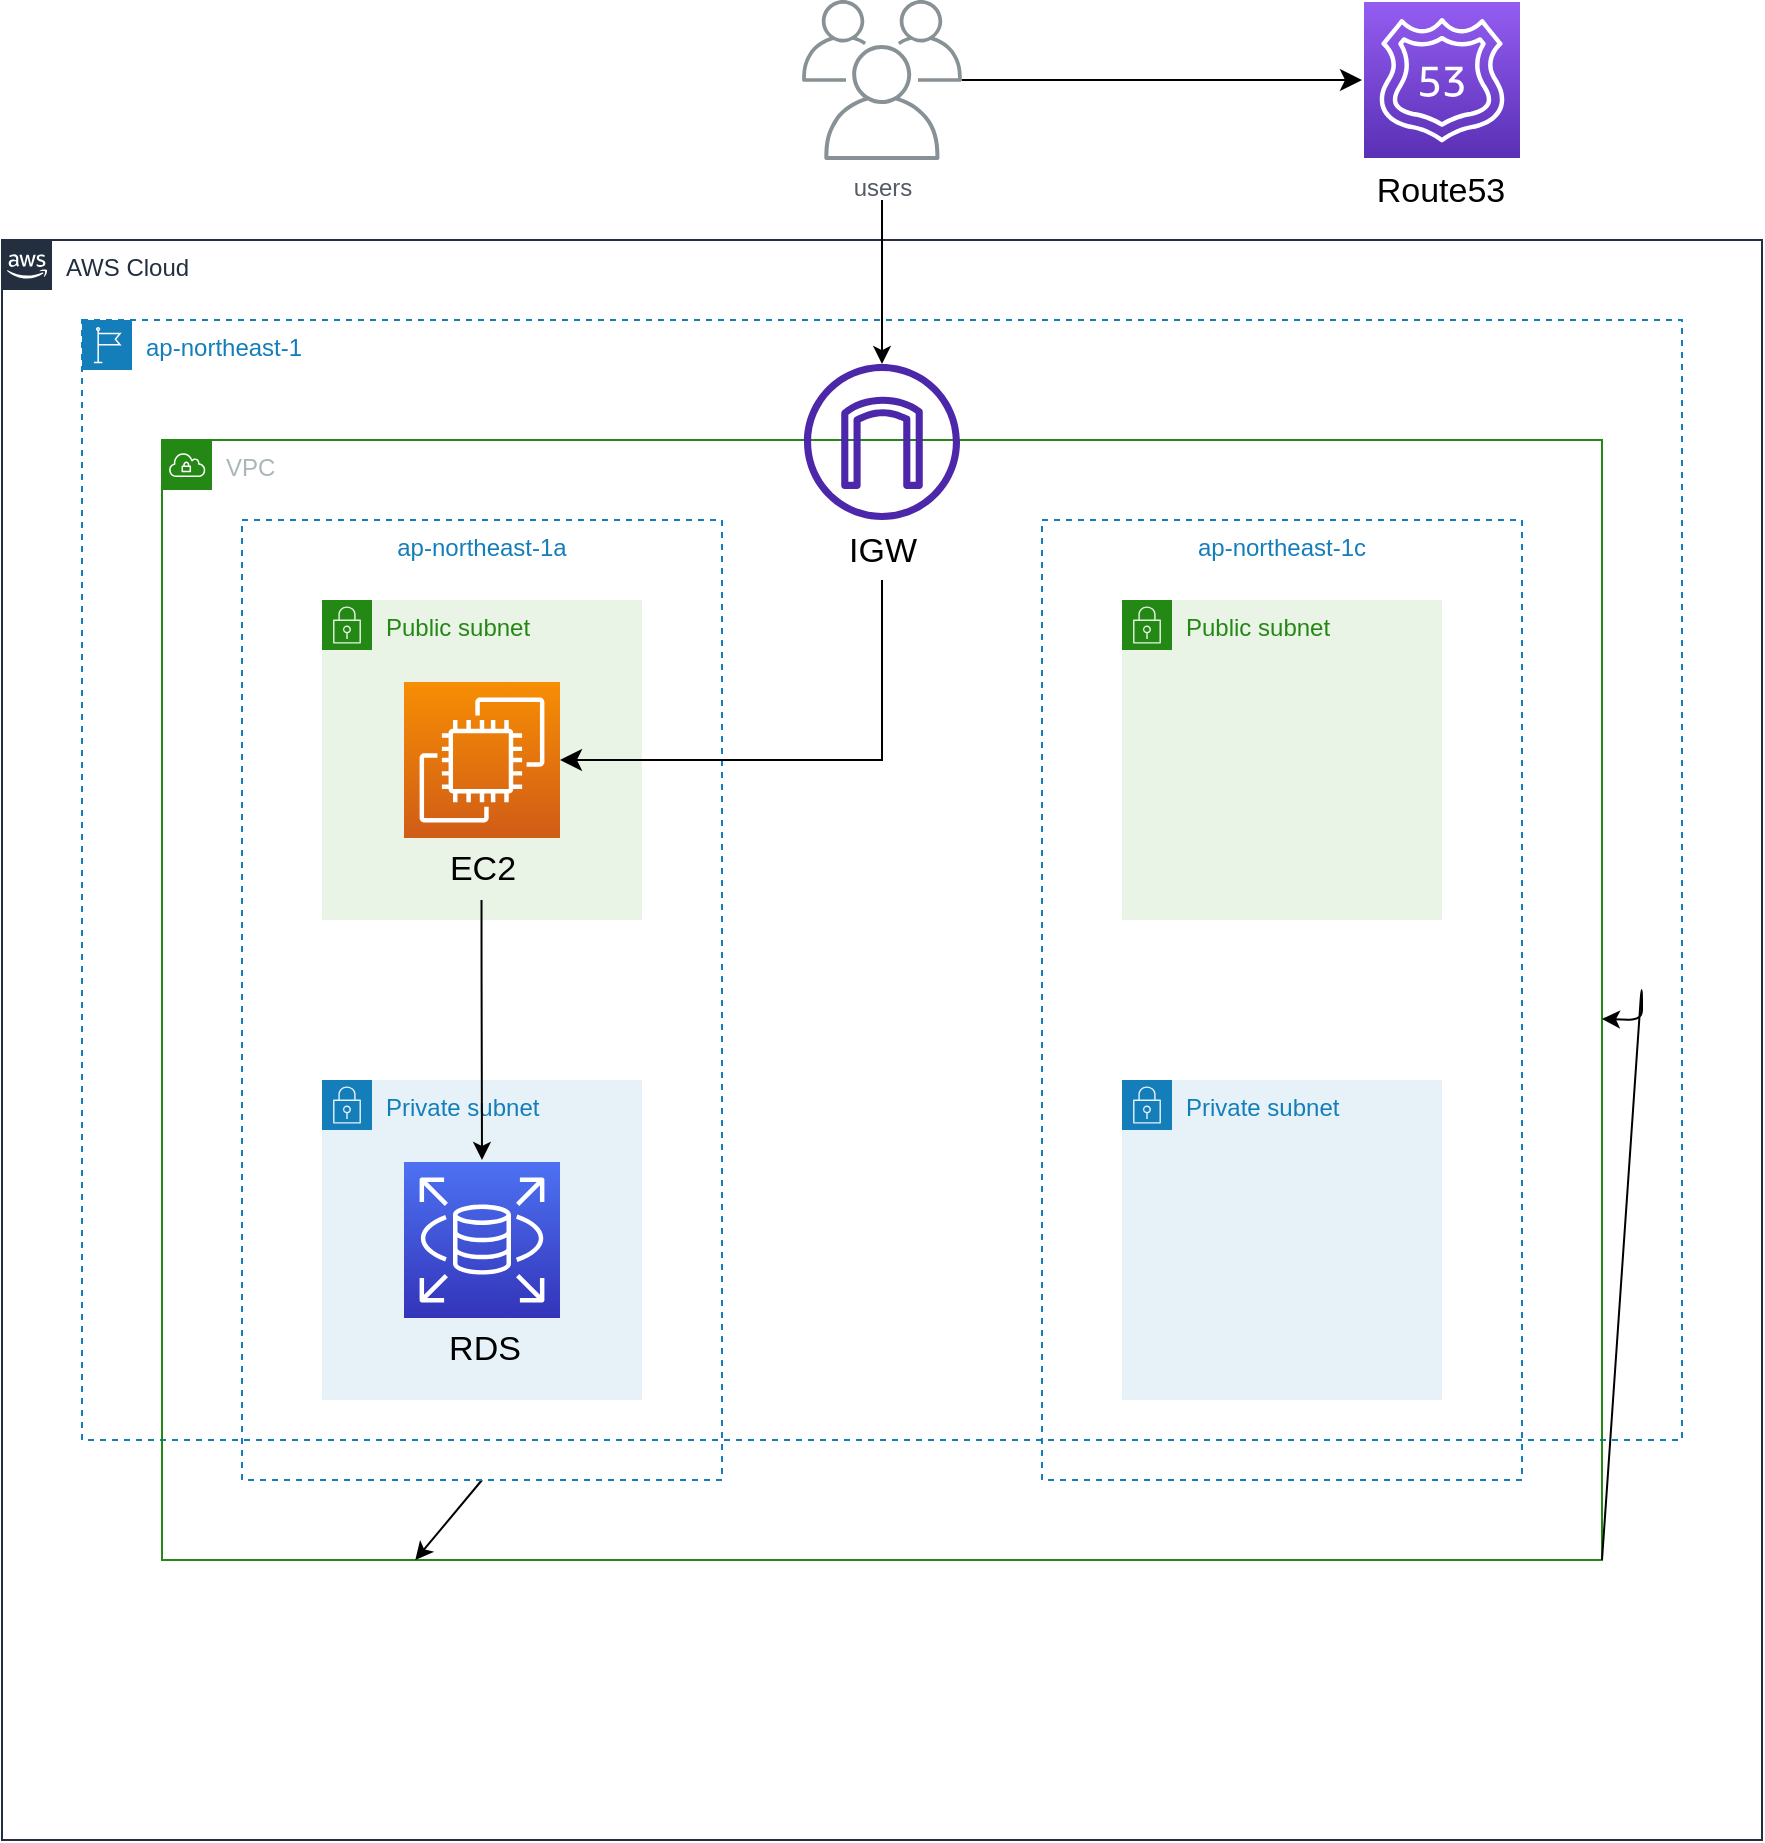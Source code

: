 <mxfile>
    <diagram id="9IZOh4RF9XsAus5lwlHV" name="ページ1">
        <mxGraphModel dx="963" dy="951" grid="1" gridSize="10" guides="1" tooltips="1" connect="1" arrows="1" fold="1" page="0" pageScale="1" pageWidth="827" pageHeight="1169" background="#ffffff" math="0" shadow="0">
            <root>
                <mxCell id="0"/>
                <mxCell id="1" parent="0"/>
                <mxCell id="11" value="AWS Cloud" style="points=[[0,0],[0.25,0],[0.5,0],[0.75,0],[1,0],[1,0.25],[1,0.5],[1,0.75],[1,1],[0.75,1],[0.5,1],[0.25,1],[0,1],[0,0.75],[0,0.5],[0,0.25]];outlineConnect=0;gradientColor=none;html=1;whiteSpace=wrap;fontSize=12;fontStyle=0;container=1;pointerEvents=0;collapsible=0;recursiveResize=0;shape=mxgraph.aws4.group;grIcon=mxgraph.aws4.group_aws_cloud_alt;strokeColor=#232F3E;fillColor=none;verticalAlign=top;align=left;spacingLeft=30;fontColor=#232F3E;dashed=0;" vertex="1" parent="1">
                    <mxGeometry x="200" y="-40" width="880" height="800" as="geometry"/>
                </mxCell>
                <mxCell id="18" value="ap-northeast-1" style="points=[[0,0],[0.25,0],[0.5,0],[0.75,0],[1,0],[1,0.25],[1,0.5],[1,0.75],[1,1],[0.75,1],[0.5,1],[0.25,1],[0,1],[0,0.75],[0,0.5],[0,0.25]];outlineConnect=0;gradientColor=none;html=1;whiteSpace=wrap;fontSize=12;fontStyle=0;container=1;pointerEvents=0;collapsible=0;recursiveResize=0;shape=mxgraph.aws4.group;grIcon=mxgraph.aws4.group_region;strokeColor=#147EBA;fillColor=none;verticalAlign=top;align=left;spacingLeft=30;fontColor=#147EBA;dashed=1;" vertex="1" parent="11">
                    <mxGeometry x="40" y="40" width="800" height="560" as="geometry"/>
                </mxCell>
                <mxCell id="4" value="VPC" style="points=[[0,0],[0.25,0],[0.5,0],[0.75,0],[1,0],[1,0.25],[1,0.5],[1,0.75],[1,1],[0.75,1],[0.5,1],[0.25,1],[0,1],[0,0.75],[0,0.5],[0,0.25]];outlineConnect=0;gradientColor=none;html=1;whiteSpace=wrap;fontSize=12;fontStyle=0;container=1;pointerEvents=0;collapsible=0;recursiveResize=0;shape=mxgraph.aws4.group;grIcon=mxgraph.aws4.group_vpc;strokeColor=#248814;fillColor=none;verticalAlign=top;align=left;spacingLeft=30;fontColor=#AAB7B8;dashed=0;" vertex="1" parent="18">
                    <mxGeometry x="40" y="60" width="720" height="560" as="geometry"/>
                </mxCell>
                <mxCell id="29" style="edgeStyle=none;html=1;exitX=0.5;exitY=1;exitDx=0;exitDy=0;" edge="1" parent="4" source="24" target="4">
                    <mxGeometry relative="1" as="geometry"/>
                </mxCell>
                <mxCell id="24" value="ap-northeast-1a" style="fillColor=none;strokeColor=#147EBA;dashed=1;verticalAlign=top;fontStyle=0;fontColor=#147EBA;align=center;" vertex="1" parent="4">
                    <mxGeometry x="40" y="40" width="240" height="480" as="geometry"/>
                </mxCell>
                <mxCell id="28" value="Private subnet" style="points=[[0,0],[0.25,0],[0.5,0],[0.75,0],[1,0],[1,0.25],[1,0.5],[1,0.75],[1,1],[0.75,1],[0.5,1],[0.25,1],[0,1],[0,0.75],[0,0.5],[0,0.25]];outlineConnect=0;gradientColor=none;html=1;whiteSpace=wrap;fontSize=12;fontStyle=0;container=1;pointerEvents=0;collapsible=0;recursiveResize=0;shape=mxgraph.aws4.group;grIcon=mxgraph.aws4.group_security_group;grStroke=0;strokeColor=#147EBA;fillColor=#E6F2F8;verticalAlign=top;align=left;spacingLeft=30;fontColor=#147EBA;dashed=0;" vertex="1" parent="4">
                    <mxGeometry x="80" y="320" width="160" height="160" as="geometry"/>
                </mxCell>
                <mxCell id="27" value="Public subnet" style="points=[[0,0],[0.25,0],[0.5,0],[0.75,0],[1,0],[1,0.25],[1,0.5],[1,0.75],[1,1],[0.75,1],[0.5,1],[0.25,1],[0,1],[0,0.75],[0,0.5],[0,0.25]];outlineConnect=0;gradientColor=none;html=1;whiteSpace=wrap;fontSize=12;fontStyle=0;container=1;pointerEvents=0;collapsible=0;recursiveResize=0;shape=mxgraph.aws4.group;grIcon=mxgraph.aws4.group_security_group;grStroke=0;strokeColor=#248814;fillColor=#E9F3E6;verticalAlign=top;align=left;spacingLeft=30;fontColor=#248814;dashed=0;" vertex="1" parent="4">
                    <mxGeometry x="80" y="80" width="160" height="160" as="geometry"/>
                </mxCell>
                <mxCell id="33" value="ap-northeast-1c" style="fillColor=none;strokeColor=#147EBA;dashed=1;verticalAlign=top;fontStyle=0;fontColor=#147EBA;" vertex="1" parent="4">
                    <mxGeometry x="440" y="40" width="240" height="480" as="geometry"/>
                </mxCell>
                <mxCell id="34" value="Private subnet" style="points=[[0,0],[0.25,0],[0.5,0],[0.75,0],[1,0],[1,0.25],[1,0.5],[1,0.75],[1,1],[0.75,1],[0.5,1],[0.25,1],[0,1],[0,0.75],[0,0.5],[0,0.25]];outlineConnect=0;gradientColor=none;html=1;whiteSpace=wrap;fontSize=12;fontStyle=0;container=1;pointerEvents=0;collapsible=0;recursiveResize=0;shape=mxgraph.aws4.group;grIcon=mxgraph.aws4.group_security_group;grStroke=0;strokeColor=#147EBA;fillColor=#E6F2F8;verticalAlign=top;align=left;spacingLeft=30;fontColor=#147EBA;dashed=0;" vertex="1" parent="4">
                    <mxGeometry x="480" y="320" width="160" height="160" as="geometry"/>
                </mxCell>
                <mxCell id="35" value="Public subnet" style="points=[[0,0],[0.25,0],[0.5,0],[0.75,0],[1,0],[1,0.25],[1,0.5],[1,0.75],[1,1],[0.75,1],[0.5,1],[0.25,1],[0,1],[0,0.75],[0,0.5],[0,0.25]];outlineConnect=0;gradientColor=none;html=1;whiteSpace=wrap;fontSize=12;fontStyle=0;container=1;pointerEvents=0;collapsible=0;recursiveResize=0;shape=mxgraph.aws4.group;grIcon=mxgraph.aws4.group_security_group;grStroke=0;strokeColor=#248814;fillColor=#E9F3E6;verticalAlign=top;align=left;spacingLeft=30;fontColor=#248814;dashed=0;" vertex="1" parent="4">
                    <mxGeometry x="480" y="80" width="160" height="160" as="geometry"/>
                </mxCell>
                <mxCell id="36" value="" style="sketch=0;points=[[0,0,0],[0.25,0,0],[0.5,0,0],[0.75,0,0],[1,0,0],[0,1,0],[0.25,1,0],[0.5,1,0],[0.75,1,0],[1,1,0],[0,0.25,0],[0,0.5,0],[0,0.75,0],[1,0.25,0],[1,0.5,0],[1,0.75,0]];outlineConnect=0;fontColor=#232F3E;gradientColor=#4D72F3;gradientDirection=north;fillColor=#3334B9;strokeColor=#ffffff;dashed=0;verticalLabelPosition=bottom;verticalAlign=top;align=center;html=1;fontSize=12;fontStyle=0;aspect=fixed;shape=mxgraph.aws4.resourceIcon;resIcon=mxgraph.aws4.rds;" vertex="1" parent="4">
                    <mxGeometry x="121" y="361" width="78" height="78" as="geometry"/>
                </mxCell>
                <mxCell id="37" value="" style="sketch=0;points=[[0,0,0],[0.25,0,0],[0.5,0,0],[0.75,0,0],[1,0,0],[0,1,0],[0.25,1,0],[0.5,1,0],[0.75,1,0],[1,1,0],[0,0.25,0],[0,0.5,0],[0,0.75,0],[1,0.25,0],[1,0.5,0],[1,0.75,0]];outlineConnect=0;fontColor=#232F3E;gradientColor=#F78E04;gradientDirection=north;fillColor=#D05C17;strokeColor=#ffffff;dashed=0;verticalLabelPosition=bottom;verticalAlign=top;align=center;html=1;fontSize=12;fontStyle=0;aspect=fixed;shape=mxgraph.aws4.resourceIcon;resIcon=mxgraph.aws4.ec2;" vertex="1" parent="4">
                    <mxGeometry x="121" y="121" width="78" height="78" as="geometry"/>
                </mxCell>
                <mxCell id="39" value="" style="sketch=0;outlineConnect=0;fontColor=#232F3E;gradientColor=none;fillColor=#4D27AA;strokeColor=none;dashed=0;verticalLabelPosition=bottom;verticalAlign=top;align=center;html=1;fontSize=12;fontStyle=0;aspect=fixed;pointerEvents=1;shape=mxgraph.aws4.internet_gateway;" vertex="1" parent="4">
                    <mxGeometry x="321" y="-38" width="78" height="78" as="geometry"/>
                </mxCell>
                <mxCell id="42" value="EC2" style="text;strokeColor=none;fillColor=none;html=1;fontSize=17;fontStyle=0;verticalAlign=middle;align=center;fontColor=#000000;" vertex="1" parent="4">
                    <mxGeometry x="120" y="199" width="80" height="31" as="geometry"/>
                </mxCell>
                <mxCell id="43" value="RDS" style="text;strokeColor=none;fillColor=none;html=1;fontSize=17;fontStyle=0;verticalAlign=middle;align=center;fontColor=#000000;" vertex="1" parent="4">
                    <mxGeometry x="121" y="439" width="80" height="31" as="geometry"/>
                </mxCell>
                <mxCell id="44" value="IGW" style="text;strokeColor=none;fillColor=none;html=1;fontSize=17;fontStyle=0;verticalAlign=middle;align=center;fontColor=#000000;" vertex="1" parent="4">
                    <mxGeometry x="320" y="40" width="80" height="31" as="geometry"/>
                </mxCell>
                <mxCell id="51" value="" style="edgeStyle=segmentEdgeStyle;endArrow=classic;html=1;curved=0;rounded=0;endSize=8;startSize=8;fontSize=17;fontColor=#000000;strokeColor=#000000;entryX=1;entryY=0.5;entryDx=0;entryDy=0;entryPerimeter=0;" edge="1" parent="4" target="37">
                    <mxGeometry width="50" height="50" relative="1" as="geometry">
                        <mxPoint x="360" y="70" as="sourcePoint"/>
                        <mxPoint x="559" y="265.03" as="targetPoint"/>
                        <Array as="points">
                            <mxPoint x="360" y="160"/>
                        </Array>
                    </mxGeometry>
                </mxCell>
                <mxCell id="52" value="" style="endArrow=classic;html=1;strokeColor=#000000;fontSize=17;fontColor=#000000;" edge="1" parent="4">
                    <mxGeometry width="50" height="50" relative="1" as="geometry">
                        <mxPoint x="159.76" y="230" as="sourcePoint"/>
                        <mxPoint x="160" y="360" as="targetPoint"/>
                        <Array as="points">
                            <mxPoint x="159.76" y="260"/>
                        </Array>
                    </mxGeometry>
                </mxCell>
                <mxCell id="9" style="edgeStyle=none;html=1;exitX=1;exitY=1;exitDx=0;exitDy=0;" edge="1" parent="18" source="4" target="4">
                    <mxGeometry relative="1" as="geometry"/>
                </mxCell>
                <mxCell id="49" value="" style="endArrow=classic;html=1;strokeColor=#000000;fontSize=17;fontColor=#000000;" edge="1" parent="11" target="39">
                    <mxGeometry width="50" height="50" relative="1" as="geometry">
                        <mxPoint x="440" y="-20" as="sourcePoint"/>
                        <mxPoint x="440" y="69" as="targetPoint"/>
                        <Array as="points">
                            <mxPoint x="440" y="10"/>
                        </Array>
                    </mxGeometry>
                </mxCell>
                <mxCell id="23" value="users" style="sketch=0;outlineConnect=0;gradientColor=none;fontColor=#545B64;strokeColor=none;fillColor=#879196;dashed=0;verticalLabelPosition=bottom;verticalAlign=top;align=center;html=1;fontSize=12;fontStyle=0;aspect=fixed;shape=mxgraph.aws4.illustration_users;pointerEvents=1" vertex="1" parent="1">
                    <mxGeometry x="600" y="-160" width="80" height="80" as="geometry"/>
                </mxCell>
                <mxCell id="47" value="" style="edgeStyle=segmentEdgeStyle;endArrow=classic;html=1;curved=0;rounded=0;endSize=8;startSize=8;fontSize=17;fontColor=#000000;strokeColor=#000000;" edge="1" parent="1" source="23">
                    <mxGeometry width="50" height="50" relative="1" as="geometry">
                        <mxPoint x="700" y="-120" as="sourcePoint"/>
                        <mxPoint x="880" y="-120" as="targetPoint"/>
                    </mxGeometry>
                </mxCell>
                <mxCell id="32" value="" style="sketch=0;points=[[0,0,0],[0.25,0,0],[0.5,0,0],[0.75,0,0],[1,0,0],[0,1,0],[0.25,1,0],[0.5,1,0],[0.75,1,0],[1,1,0],[0,0.25,0],[0,0.5,0],[0,0.75,0],[1,0.25,0],[1,0.5,0],[1,0.75,0]];outlineConnect=0;fontColor=#232F3E;gradientColor=#945DF2;gradientDirection=north;fillColor=#5A30B5;strokeColor=#ffffff;dashed=0;verticalLabelPosition=bottom;verticalAlign=top;align=center;html=1;fontSize=12;fontStyle=0;aspect=fixed;shape=mxgraph.aws4.resourceIcon;resIcon=mxgraph.aws4.route_53;" vertex="1" parent="1">
                    <mxGeometry x="881" y="-159" width="78" height="78" as="geometry"/>
                </mxCell>
                <mxCell id="45" value="Route53" style="text;strokeColor=none;fillColor=none;html=1;fontSize=17;fontStyle=0;verticalAlign=middle;align=center;fontColor=#000000;" vertex="1" parent="1">
                    <mxGeometry x="879" y="-80" width="80" height="31" as="geometry"/>
                </mxCell>
            </root>
        </mxGraphModel>
    </diagram>
</mxfile>